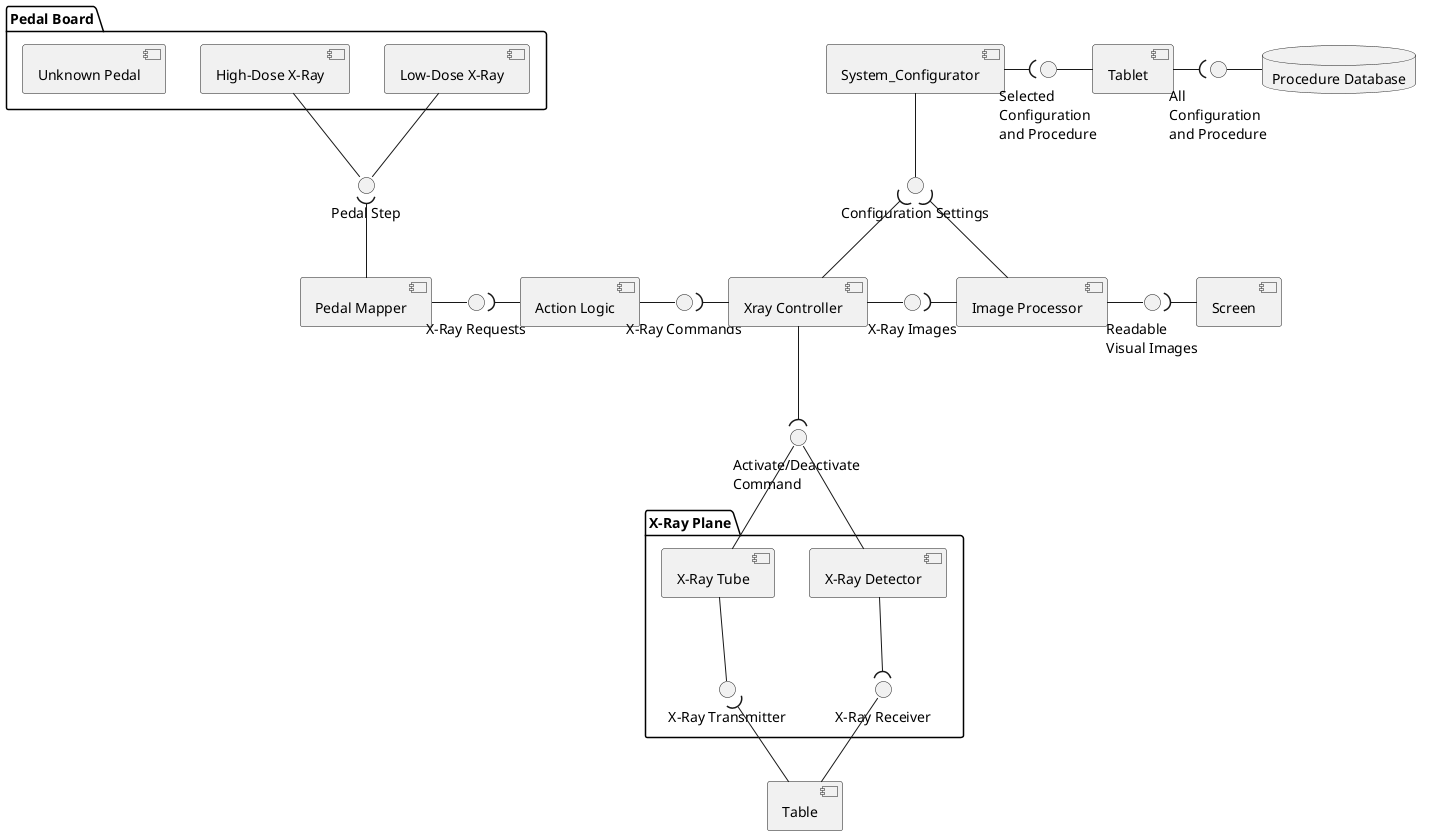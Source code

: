 @startuml component

' Create three components for Pedal
package "Pedal Board" {
component [Low-Dose X-Ray] as comp_pedal_low
component [High-Dose X-Ray] as comp_pedal_high
component [Unknown Pedal] as comp_pedal_unknown
}

interface "Pedal Step" as intf_pedal_step
component [Pedal Mapper] as comp_pedal_mapper
interface "X-Ray Requests" as intf_xray_req
component [Action Logic] as comp_act_log
interface "X-Ray Commands" as intf_xray_commands
component [Xray Controller] as comp_xray_control
interface "X-Ray Images" as intf_xray_img
component [Image Processor] as comp_image_proc
interface "Readable \nVisual Images" as intf_visual_images
component [Screen] as comp_screen
interface "Configuration Settings" as intf_config_set
component [System_Configurator] as comp_sys_config
interface "Selected \nConfiguration \nand Procedure" as intf_sys_config_med_proc
component [Tablet] as comp_tablet
interface "All \nConfiguration \nand Procedure" as intf_sys_config_comp_set
database "Procedure Database" as data_proc_data

' Create two components for Pedal
package "X-Ray Plane" {
component [X-Ray Detector] as comp_xray_detector
component [X-Ray Tube] as comp_xray_tube
interface "X-Ray Transmitter" as intf_xray_transmit
interface "X-Ray Receiver" as intf_xray_receive
}
component [Table] as comp_table

interface "Activate/Deactivate \nCommand" as intf_act_deact_comm

' Part 1 - Design
    comp_pedal_low -- intf_pedal_step
    comp_pedal_high -- intf_pedal_step
    intf_pedal_step )-- comp_pedal_mapper

    comp_pedal_mapper -right- intf_xray_req
    intf_xray_req )-right- comp_act_log

    comp_act_log -right- intf_xray_commands
    intf_xray_commands )-right- comp_xray_control

    comp_xray_control -right- intf_xray_img
    intf_xray_img )-right- comp_image_proc

    comp_image_proc -right- intf_visual_images
    intf_visual_images )-right- comp_screen

' Part 2 - Design
    data_proc_data -left- intf_sys_config_comp_set
    intf_sys_config_comp_set )-left- comp_tablet

    comp_tablet -left- intf_sys_config_med_proc
    intf_sys_config_med_proc )-left- comp_sys_config

    comp_sys_config -down- intf_config_set
    intf_config_set )-down- comp_xray_control
    intf_config_set )-down- comp_image_proc

' Part 3 - Design
    comp_xray_tube -down- intf_xray_transmit
    intf_xray_transmit )-down- comp_table

    comp_table -up- intf_xray_receive
    intf_xray_receive )-up- comp_xray_detector

    comp_xray_tube -up- intf_act_deact_comm
    comp_xray_detector -up- intf_act_deact_comm
    intf_act_deact_comm )-up- comp_xray_control
@enduml
